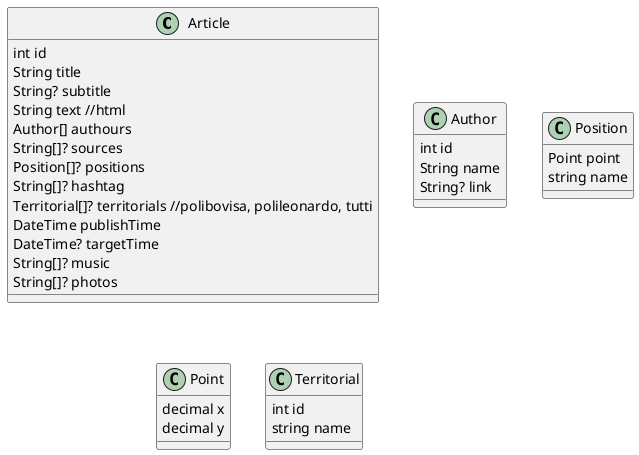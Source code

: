 @startuml
class Article {
  int id
  String title
  String? subtitle
  String text //html
  Author[] authours
  String[]? sources
  Position[]? positions
  String[]? hashtag
  Territorial[]? territorials //polibovisa, polileonardo, tutti
  DateTime publishTime
  DateTime? targetTime
  String[]? music
  String[]? photos
}

class Author {
  int id
  String name
  String? link
}

class Position {
   Point point
   string name
}

class Point {
   decimal x
   decimal y
}

class Territorial {
   int id
   string name
}

@enduml